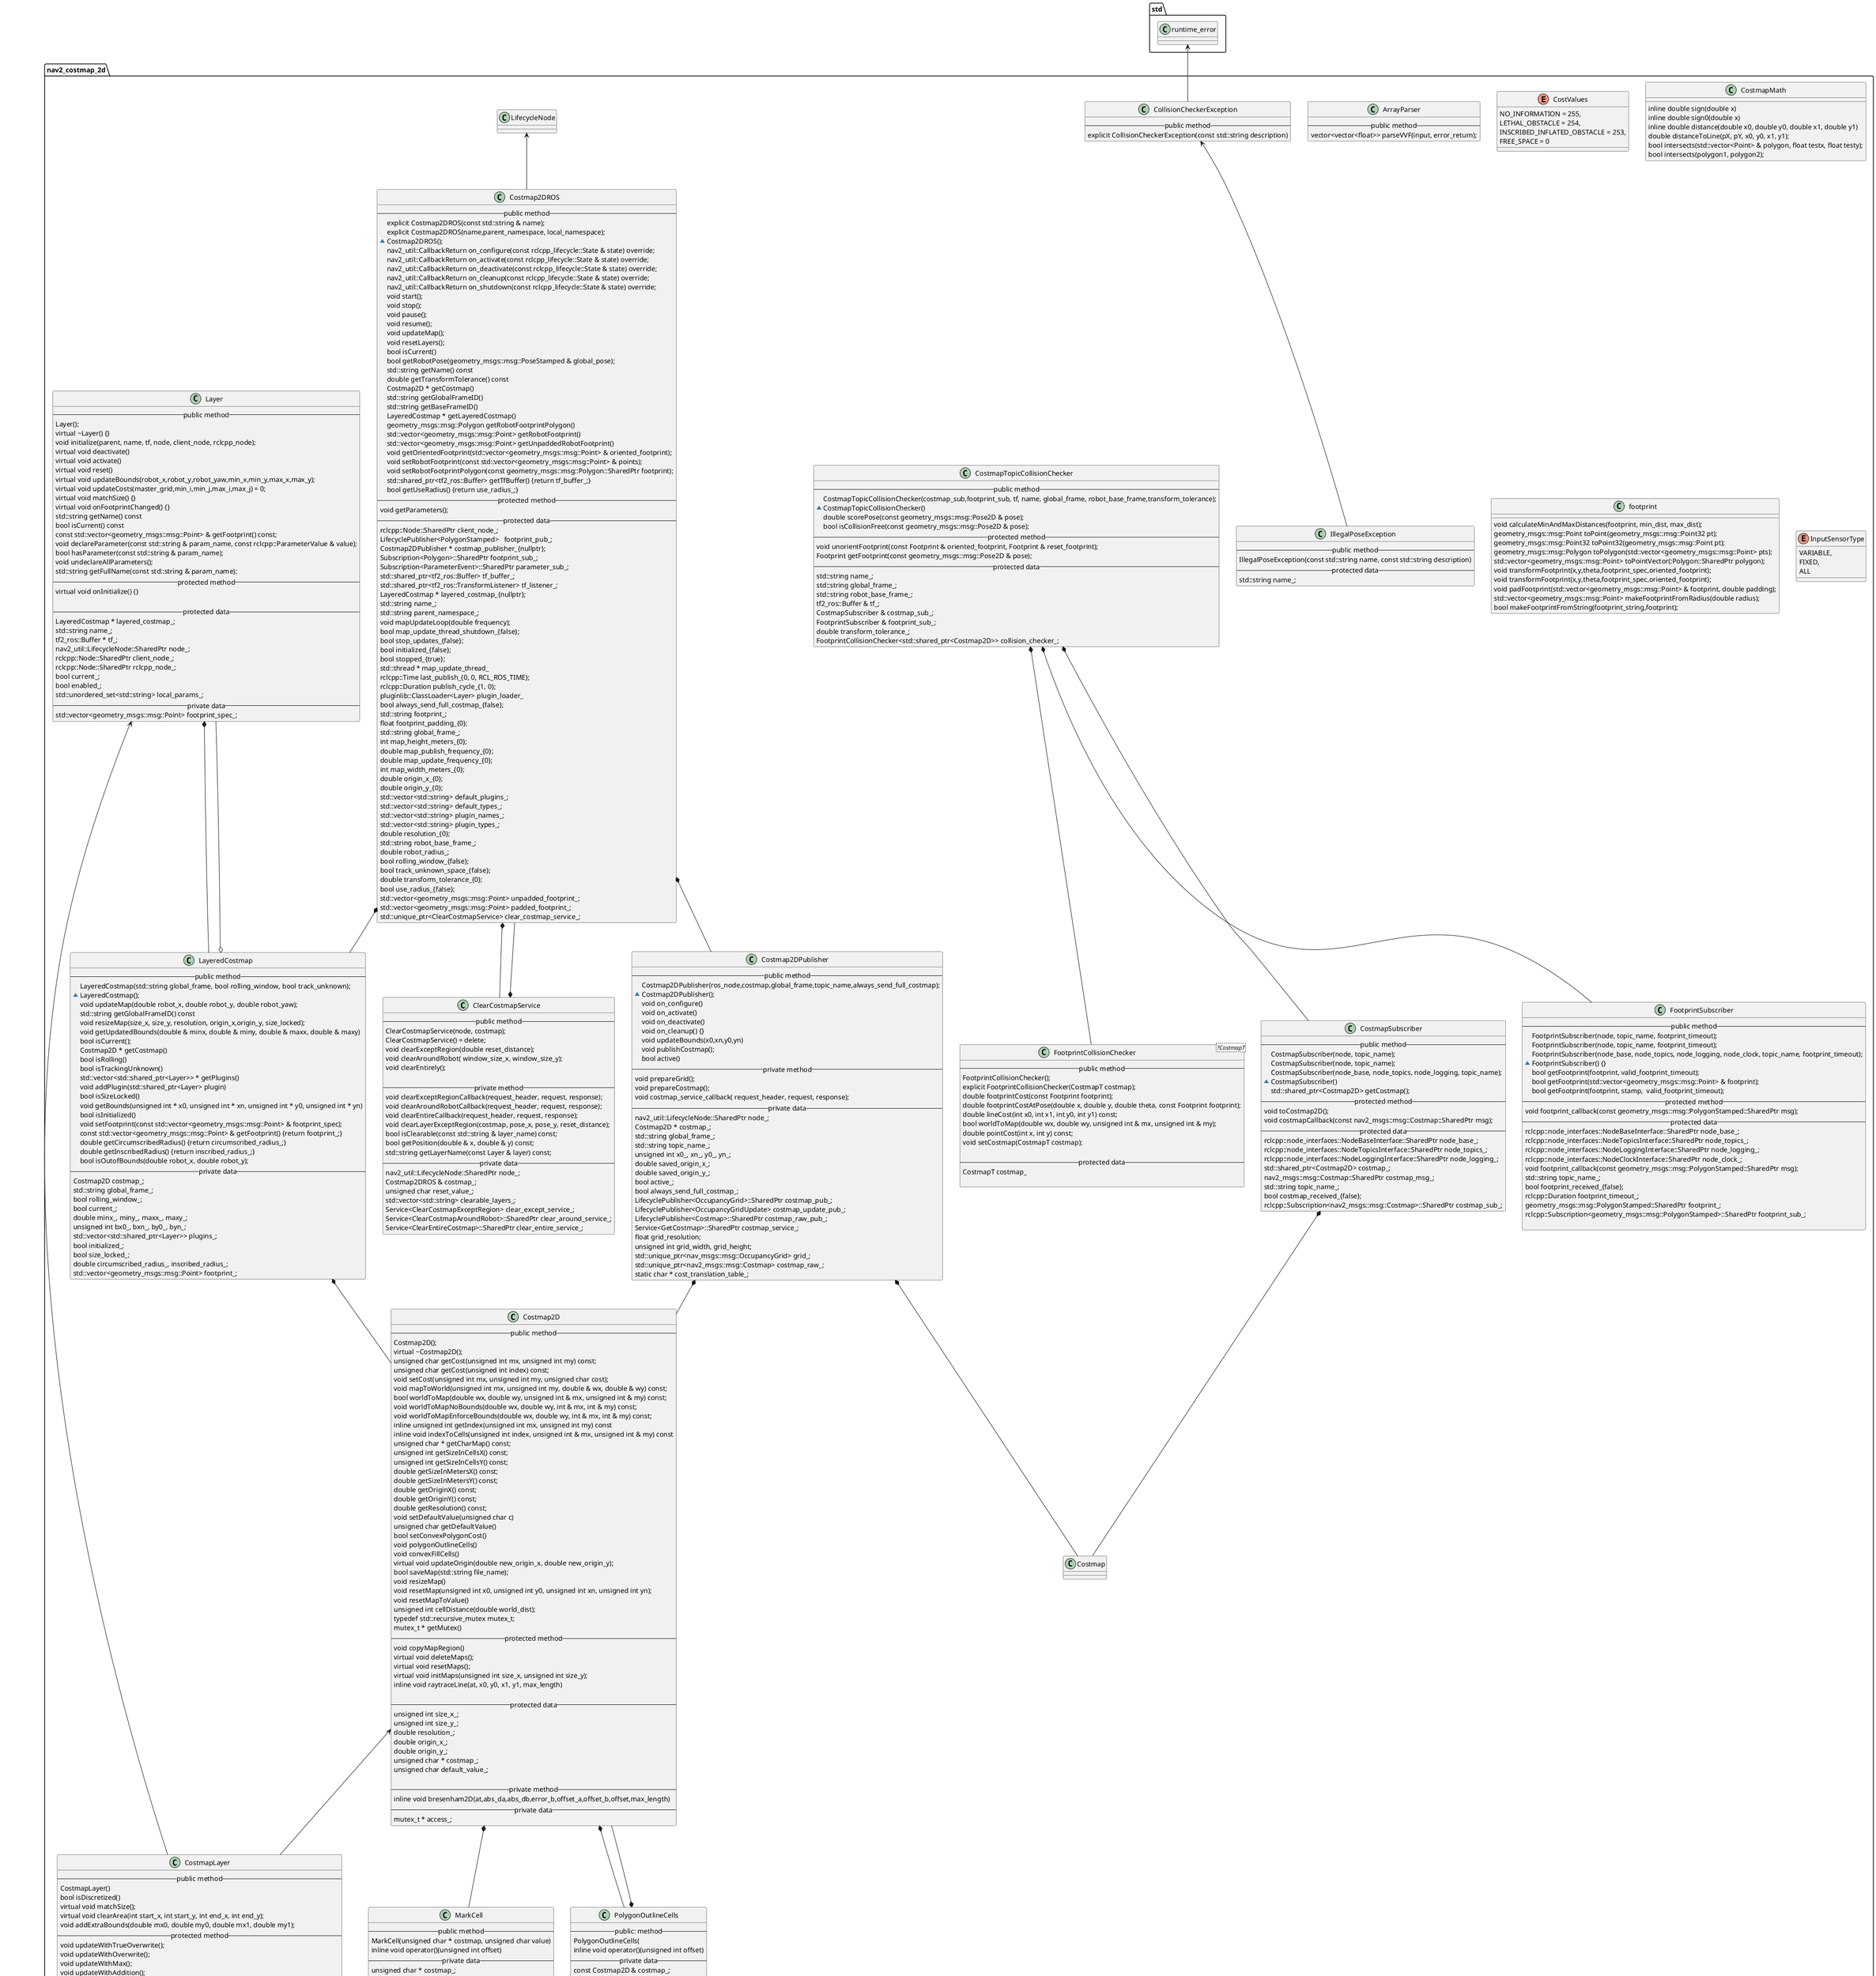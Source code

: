 @startuml
'https://plantuml.com/class-diagram

namespace nav2_costmap_2d{
class ArrayParser{
-- public method --
vector<vector<float>> parseVVF(input, error_return);
}
enum CostValues{
NO_INFORMATION = 255,
LETHAL_OBSTACLE = 254,
INSCRIBED_INFLATED_OBSTACLE = 253,
FREE_SPACE = 0
}
class CollisionCheckerException{
-- public method --
explicit CollisionCheckerException(const std::string description)
}
class IllegalPoseException
{
-- public method --
IllegalPoseException(const std::string name, const std::string description)
-- protected data --
std::string name_;
}
CollisionCheckerException <-- IllegalPoseException
class CostmapMath{
inline double sign(double x)
inline double sign0(double x)
inline double distance(double x0, double y0, double x1, double y1)
double distanceToLine(pX, pY, x0, y0, x1, y1);
bool intersects(std::vector<Point> & polygon, float testx, float testy);
bool intersects(polygon1, polygon2);
}
class footprint{
void calculateMinAndMaxDistances(footprint, min_dist, max_dist);
geometry_msgs::msg::Point toPoint(geometry_msgs::msg::Point32 pt);
geometry_msgs::msg::Point32 toPoint32(geometry_msgs::msg::Point pt);
geometry_msgs::msg::Polygon toPolygon(std::vector<geometry_msgs::msg::Point> pts);
std::vector<geometry_msgs::msg::Point> toPointVector(:Polygon::SharedPtr polygon);
void transformFootprint(x,y,theta,footprint_spec,oriented_footprint);
void transformFootprint(x,y,theta,footprint_spec,oriented_footprint);
void padFootprint(std::vector<geometry_msgs::msg::Point> & footprint, double padding);
std::vector<geometry_msgs::msg::Point> makeFootprintFromRadius(double radius);
bool makeFootprintFromString(footprint_string,footprint);
}
class FootprintSubscriber{
-- public method --
FootprintSubscriber(node, topic_name, footprint_timeout);
FootprintSubscriber(node, topic_name, footprint_timeout);
FootprintSubscriber(node_base, node_topics, node_logging, node_clock, topic_name, footprint_timeout);
~FootprintSubscriber() {}
bool getFootprint(footprint, valid_footprint_timeout);
bool getFootprint(std::vector<geometry_msgs::msg::Point> & footprint);
bool getFootprint(footprint, stamp,  valid_footprint_timeout);
-- protected method --
void footprint_callback(const geometry_msgs::msg::PolygonStamped::SharedPtr msg);
-- protected data --
rclcpp::node_interfaces::NodeBaseInterface::SharedPtr node_base_;
rclcpp::node_interfaces::NodeTopicsInterface::SharedPtr node_topics_;
rclcpp::node_interfaces::NodeLoggingInterface::SharedPtr node_logging_;
rclcpp::node_interfaces::NodeClockInterface::SharedPtr node_clock_;
void footprint_callback(const geometry_msgs::msg::PolygonStamped::SharedPtr msg);
std::string topic_name_;
bool footprint_received_{false};
rclcpp::Duration footprint_timeout_;
geometry_msgs::msg::PolygonStamped::SharedPtr footprint_;
rclcpp::Subscription<geometry_msgs::msg::PolygonStamped>::SharedPtr footprint_sub_;

}

class FootprintCollisionChecker<?CostmapT>{
-- public method --
FootprintCollisionChecker();
explicit FootprintCollisionChecker(CostmapT costmap);
double footprintCost(const Footprint footprint);
double footprintCostAtPose(double x, double y, double theta, const Footprint footprint);
double lineCost(int x0, int x1, int y0, int y1) const;
bool worldToMap(double wx, double wy, unsigned int & mx, unsigned int & my);
double pointCost(int x, int y) const;
void setCostmap(CostmapT costmap);

-- protected data --
CostmapT costmap_

}

class CostmapTopicCollisionChecker{
-- public method --
CostmapTopicCollisionChecker(costmap_sub,footprint_sub, tf, name, global_frame, robot_base_frame,transform_tolerance);
~CostmapTopicCollisionChecker()
double scorePose(const geometry_msgs::msg::Pose2D & pose);
bool isCollisionFree(const geometry_msgs::msg::Pose2D & pose);
-- protected method --
void unorientFootprint(const Footprint & oriented_footprint, Footprint & reset_footprint);
Footprint getFootprint(const geometry_msgs::msg::Pose2D & pose);
-- protected data --
std::string name_;
std::string global_frame_;
std::string robot_base_frame_;
tf2_ros::Buffer & tf_;
CostmapSubscriber & costmap_sub_;
FootprintSubscriber & footprint_sub_;
double transform_tolerance_;
FootprintCollisionChecker<std::shared_ptr<Costmap2D>> collision_checker_;
}
CostmapTopicCollisionChecker *-- CostmapSubscriber
CostmapTopicCollisionChecker *-- FootprintSubscriber
CostmapTopicCollisionChecker *-- FootprintCollisionChecker

class Costmap{

}
class MapLocation{
unsigned int x
unsigned int y
}
class MarkCell{
-- public method --
MarkCell(unsigned char * costmap, unsigned char value)
inline void operator()(unsigned int offset)
-- private data --
unsigned char * costmap_;
unsigned char value_;
}
class PolygonOutlineCells{
-- public: method --
PolygonOutlineCells(
inline void operator()(unsigned int offset)
-- private data --
const Costmap2D & costmap_;
std::vector<MapLocation> & cells_;
}

PolygonOutlineCells *-- Costmap2D
PolygonOutlineCells *-- MapLocation


class Costmap2D{
-- public method --
Costmap2D();
virtual ~Costmap2D();
unsigned char getCost(unsigned int mx, unsigned int my) const;
unsigned char getCost(unsigned int index) const;
void setCost(unsigned int mx, unsigned int my, unsigned char cost);
void mapToWorld(unsigned int mx, unsigned int my, double & wx, double & wy) const;
bool worldToMap(double wx, double wy, unsigned int & mx, unsigned int & my) const;
void worldToMapNoBounds(double wx, double wy, int & mx, int & my) const;
void worldToMapEnforceBounds(double wx, double wy, int & mx, int & my) const;
inline unsigned int getIndex(unsigned int mx, unsigned int my) const
inline void indexToCells(unsigned int index, unsigned int & mx, unsigned int & my) const
unsigned char * getCharMap() const;
unsigned int getSizeInCellsX() const;
unsigned int getSizeInCellsY() const;
double getSizeInMetersX() const;
double getSizeInMetersY() const;
double getOriginX() const;
double getOriginY() const;
double getResolution() const;
void setDefaultValue(unsigned char c)
unsigned char getDefaultValue()
bool setConvexPolygonCost()
void polygonOutlineCells()
void convexFillCells()
virtual void updateOrigin(double new_origin_x, double new_origin_y);
bool saveMap(std::string file_name);
void resizeMap()
void resetMap(unsigned int x0, unsigned int y0, unsigned int xn, unsigned int yn);
void resetMapToValue()
unsigned int cellDistance(double world_dist);
typedef std::recursive_mutex mutex_t;
mutex_t * getMutex()
-- protected method --
void copyMapRegion()
virtual void deleteMaps();
virtual void resetMaps();
virtual void initMaps(unsigned int size_x, unsigned int size_y);
inline void raytraceLine(at, x0, y0, x1, y1, max_length)

-- protected data --
unsigned int size_x_;
unsigned int size_y_;
double resolution_;
double origin_x_;
double origin_y_;
unsigned char * costmap_;
unsigned char default_value_;

-- private method --
inline void bresenham2D(at,abs_da,abs_db,error_b,offset_a,offset_b,offset,max_length)
-- private data --
mutex_t * access_;
}
Costmap2D *-- PolygonOutlineCells
Costmap2D *-- MarkCell
class Costmap2DROS{
-- public method --
explicit Costmap2DROS(const std::string & name);
explicit Costmap2DROS(name,parent_namespace, local_namespace);
~Costmap2DROS();
nav2_util::CallbackReturn on_configure(const rclcpp_lifecycle::State & state) override;
nav2_util::CallbackReturn on_activate(const rclcpp_lifecycle::State & state) override;
nav2_util::CallbackReturn on_deactivate(const rclcpp_lifecycle::State & state) override;
nav2_util::CallbackReturn on_cleanup(const rclcpp_lifecycle::State & state) override;
nav2_util::CallbackReturn on_shutdown(const rclcpp_lifecycle::State & state) override;
void start();
void stop();
void pause();
void resume();
void updateMap();
void resetLayers();
bool isCurrent()
bool getRobotPose(geometry_msgs::msg::PoseStamped & global_pose);
std::string getName() const
double getTransformTolerance() const
Costmap2D * getCostmap()
std::string getGlobalFrameID()
std::string getBaseFrameID()
LayeredCostmap * getLayeredCostmap()
geometry_msgs::msg::Polygon getRobotFootprintPolygon()
std::vector<geometry_msgs::msg::Point> getRobotFootprint()
std::vector<geometry_msgs::msg::Point> getUnpaddedRobotFootprint()
void getOrientedFootprint(std::vector<geometry_msgs::msg::Point> & oriented_footprint);
void setRobotFootprint(const std::vector<geometry_msgs::msg::Point> & points);
void setRobotFootprintPolygon(const geometry_msgs::msg::Polygon::SharedPtr footprint);
std::shared_ptr<tf2_ros::Buffer> getTfBuffer() {return tf_buffer_;}
bool getUseRadius() {return use_radius_;}
-- protected method --
void getParameters();
-- protected data --
rclcpp::Node::SharedPtr client_node_;
LifecyclePublisher<PolygonStamped>   footprint_pub_;
Costmap2DPublisher * costmap_publisher_{nullptr};
Subscription<Polygon>::SharedPtr footprint_sub_;
Subscription<ParameterEvent>::SharedPtr parameter_sub_;
std::shared_ptr<tf2_ros::Buffer> tf_buffer_;
std::shared_ptr<tf2_ros::TransformListener> tf_listener_;
LayeredCostmap * layered_costmap_{nullptr};
std::string name_;
std::string parent_namespace_;
void mapUpdateLoop(double frequency);
bool map_update_thread_shutdown_{false};
bool stop_updates_{false};
bool initialized_{false};
bool stopped_{true};
std::thread * map_update_thread_
rclcpp::Time last_publish_{0, 0, RCL_ROS_TIME};
rclcpp::Duration publish_cycle_{1, 0};
pluginlib::ClassLoader<Layer> plugin_loader_
bool always_send_full_costmap_{false};
std::string footprint_;
float footprint_padding_{0};
std::string global_frame_;
int map_height_meters_{0};
double map_publish_frequency_{0};
double map_update_frequency_{0};
int map_width_meters_{0};
double origin_x_{0};
double origin_y_{0};
std::vector<std::string> default_plugins_;
std::vector<std::string> default_types_;
std::vector<std::string> plugin_names_;
std::vector<std::string> plugin_types_;
double resolution_{0};
std::string robot_base_frame_;
double robot_radius_;
bool rolling_window_{false};
bool track_unknown_space_{false};
double transform_tolerance_{0};
bool use_radius_{false};
std::vector<geometry_msgs::msg::Point> unpadded_footprint_;
std::vector<geometry_msgs::msg::Point> padded_footprint_;
std::unique_ptr<ClearCostmapService> clear_costmap_service_;
}
LifecycleNode <-- Costmap2DROS
Costmap2DROS *-- Costmap2DPublisher
Costmap2DROS *-- LayeredCostmap
Costmap2DROS *-- ClearCostmapService

class LayeredCostmap{
-- public method --
LayeredCostmap(std::string global_frame, bool rolling_window, bool track_unknown);
~LayeredCostmap();
void updateMap(double robot_x, double robot_y, double robot_yaw);
std::string getGlobalFrameID() const
void resizeMap(size_x, size_y, resolution, origin_x,origin_y, size_locked);
void getUpdatedBounds(double & minx, double & miny, double & maxx, double & maxy)
bool isCurrent();
Costmap2D * getCostmap()
bool isRolling()
bool isTrackingUnknown()
std::vector<std::shared_ptr<Layer>> * getPlugins()
void addPlugin(std::shared_ptr<Layer> plugin)
bool isSizeLocked()
void getBounds(unsigned int * x0, unsigned int * xn, unsigned int * y0, unsigned int * yn)
bool isInitialized()
void setFootprint(const std::vector<geometry_msgs::msg::Point> & footprint_spec);
const std::vector<geometry_msgs::msg::Point> & getFootprint() {return footprint_;}
double getCircumscribedRadius() {return circumscribed_radius_;}
double getInscribedRadius() {return inscribed_radius_;}
bool isOutofBounds(double robot_x, double robot_y);
-- private data --
Costmap2D costmap_;
std::string global_frame_;
bool rolling_window_;
bool current_;
double minx_, miny_, maxx_, maxy_;
unsigned int bx0_, bxn_, by0_, byn_;
std::vector<std::shared_ptr<Layer>> plugins_;
bool initialized_;
bool size_locked_;
double circumscribed_radius_, inscribed_radius_;
std::vector<geometry_msgs::msg::Point> footprint_;
}
LayeredCostmap *-- Costmap2D
LayeredCostmap o-- Layer

class Layer{
-- public method --
Layer();
virtual ~Layer() {}
void initialize(parent, name, tf, node, client_node, rclcpp_node);
virtual void deactivate()
virtual void activate()
virtual void reset()
virtual void updateBounds(robot_x,robot_y,robot_yaw,min_x,min_y,max_x,max_y);
virtual void updateCosts(master_grid,min_i,min_j,max_i,max_j) = 0;
virtual void matchSize() {}
virtual void onFootprintChanged() {}
std::string getName() const
bool isCurrent() const
const std::vector<geometry_msgs::msg::Point> & getFootprint() const;
void declareParameter(const std::string & param_name, const rclcpp::ParameterValue & value);
bool hasParameter(const std::string & param_name);
void undeclareAllParameters();
std::string getFullName(const std::string & param_name);
-- protected method --
virtual void onInitialize() {}

-- protected data --
LayeredCostmap * layered_costmap_;
std::string name_;
tf2_ros::Buffer * tf_;
nav2_util::LifecycleNode::SharedPtr node_;
rclcpp::Node::SharedPtr client_node_;
rclcpp::Node::SharedPtr rclcpp_node_;
bool current_;
bool enabled_;
std::unordered_set<std::string> local_params_;
-- private data --
std::vector<geometry_msgs::msg::Point> footprint_spec_;
}
Layer *-- LayeredCostmap

class CostmapLayer{
-- public method --
CostmapLayer()
bool isDiscretized()
virtual void matchSize();
virtual void clearArea(int start_x, int start_y, int end_x, int end_y);
void addExtraBounds(double mx0, double my0, double mx1, double my1);
-- protected method --
void updateWithTrueOverwrite();
void updateWithOverwrite();
void updateWithMax();
void updateWithAddition();
void touch();
void useExtraBounds(double * min_x, double * min_y, double * max_x, double * max_y);
-- protected data --
bool has_extra_bounds_;
-- private data --
double extra_min_x_, extra_max_x_, extra_min_y_, extra_max_y_;
}

Layer <-- CostmapLayer
Costmap2D <-- CostmapLayer

class StaticLayer{
-- public method --
StaticLayer();
virtual ~StaticLayer();
virtual void onInitialize();
virtual void activate();
virtual void deactivate();
virtual void reset();
virtual void updateBounds();
virtual void updateCosts();
virtual void matchSize();
-- private method --
void getParameters();
void processMap(const nav_msgs::msg::OccupancyGrid & new_map);
void incomingMap(const nav_msgs::msg::OccupancyGrid::SharedPtr new_map);
void incomingUpdate(map_msgs::msg::OccupancyGridUpdate::ConstSharedPtr update);
unsigned char interpretValue(unsigned char value);
-- private data --
std::string global_frame_;
std::string map_frame_;
bool has_updated_data_{false};
unsigned int x_{0};
unsigned int y_{0};
unsigned int width_{0};
unsigned int height_{0};
Subscription<:OccupancyGrid> map_sub_;
Subscription<OccupancyGridUpdate> map_update_sub_;
std::string map_topic_;
bool map_subscribe_transient_local_;
bool subscribe_to_updates_;
bool track_unknown_space_;
bool use_maximum_;
unsigned char lethal_threshold_;
unsigned char unknown_cost_value_;
bool trinary_costmap_;
bool map_received_{false};
tf2::Duration transform_tolerance_;
std::atomic<bool> update_in_progress_;
nav_msgs::msg::OccupancyGrid::SharedPtr map_buffer_;
}
CostmapLayer <-- StaticLayer
enum InputSensorType{
VARIABLE,
FIXED,
ALL
}
class RangeSensorLayer{
-- public method --
virtual void onInitialize();
virtual void updateBounds();
virtual void updateCosts();
virtual void reset();
virtual void deactivate();
virtual void activate();
void bufferIncomingRangeMsg()
-- private method --
void updateCostmap();
void processRangeMsg(Range & range_message);
void processFixedRangeMsg(Range & range_message);
void processVariableRangeMsg(Range & range_message);
void resetRange();
inline double gamma(double theta);
inline double delta(double phi);
inline double sensor_model(double r, double phi, double theta);
inline void get_deltas(double angle, double * dx, double * dy);
inline void update_cell(ox, oy, ot, r, nx, ny, clear);
inline double to_prob(unsigned char c)
inline unsigned char to_cost(double p)
float area(int x1, int y1, int x2, int y2, int x3, int y3)
int orient2d(int Ax, int Ay, int Bx, int By, int Cx, int Cy)
-- private data --
std::function<void(Range & range_message)> processRangeMessageFunc_;
std::mutex range_message_mutex_;
std::list<Range> range_msgs_buffer_;
double max_angle_, phi_v_;
double inflate_cone_;
std::string global_frame_;
double clear_threshold_, mark_threshold_;
bool clear_on_max_reading_;
tf2::Duration transform_tolerance_;
double no_readings_timeout_;
rclcpp::Time last_reading_time_;
unsigned int buffered_readings_;
std::vector<Subscription<Range>::SharedPtr> range_subs_;
double min_x_, min_y_, max_x_, max_y_;
}
CostmapLayer <-- RangeSensorLayer

Class CostmapSubscriber{
-- public method --
CostmapSubscriber(node, topic_name);
CostmapSubscriber(node, topic_name);
CostmapSubscriber(node_base, node_topics, node_logging, topic_name);
~CostmapSubscriber()
std::shared_ptr<Costmap2D> getCostmap();
-- protected method --
void toCostmap2D();
void costmapCallback(const nav2_msgs::msg::Costmap::SharedPtr msg);
-- protected data --
rclcpp::node_interfaces::NodeBaseInterface::SharedPtr node_base_;
rclcpp::node_interfaces::NodeTopicsInterface::SharedPtr node_topics_;
rclcpp::node_interfaces::NodeLoggingInterface::SharedPtr node_logging_;
std::shared_ptr<Costmap2D> costmap_;
nav2_msgs::msg::Costmap::SharedPtr costmap_msg_;
std::string topic_name_;
bool costmap_received_{false};
rclcpp::Subscription<nav2_msgs::msg::Costmap>::SharedPtr costmap_sub_;
}
CostmapSubscriber *-- Costmap

class ClearCostmapService{
-- public method --
ClearCostmapService(node, costmap);
ClearCostmapService() = delete;
void clearExceptRegion(double reset_distance);
void clearAroundRobot( window_size_x, window_size_y);
void clearEntirely();

-- private method --
void clearExceptRegionCallback(request_header, request, response);
void clearAroundRobotCallback(request_header, request, response);
void clearEntireCallback(request_header, request, response);
void clearLayerExceptRegion(costmap, pose_x, pose_y, reset_distance);
bool isClearable(const std::string & layer_name) const;
bool getPosition(double & x, double & y) const;
std::string getLayerName(const Layer & layer) const;
-- private data --
nav2_util::LifecycleNode::SharedPtr node_;
Costmap2DROS & costmap_;
unsigned char reset_value_;
std::vector<std::string> clearable_layers_;
Service<ClearCostmapExceptRegion> clear_except_service_;
Service<ClearCostmapAroundRobot>::SharedPtr clear_around_service_;
Service<ClearEntireCostmap>::SharedPtr clear_entire_service_;
}

class Costmap2DPublisher{
-- public method --
Costmap2DPublisher(ros_node,costmap,global_frame,topic_name,always_send_full_costmap);
~Costmap2DPublisher();
void on_configure()
void on_activate()
void on_deactivate()
void on_cleanup() {}
void updateBounds(x0,xn,y0,yn)
void publishCostmap();
bool active()
-- private method --
void prepareGrid();
void prepareCostmap();
void costmap_service_callback( request_header, request, response);
-- private data --
nav2_util::LifecycleNode::SharedPtr node_;
Costmap2D * costmap_;
std::string global_frame_;
std::string topic_name_;
unsigned int x0_, xn_, y0_, yn_;
double saved_origin_x_;
double saved_origin_y_;
bool active_;
bool always_send_full_costmap_;
LifecyclePublisher<OccupancyGrid>::SharedPtr costmap_pub_;
LifecyclePublisher<OccupancyGridUpdate> costmap_update_pub_;
LifecyclePublisher<Costmap>::SharedPtr costmap_raw_pub_;
Service<GetCostmap>::SharedPtr costmap_service_;
float grid_resolution;
unsigned int grid_width, grid_height;
std::unique_ptr<nav_msgs::msg::OccupancyGrid> grid_;
std::unique_ptr<nav2_msgs::msg::Costmap> costmap_raw_;
static char * cost_translation_table_;
}

ClearCostmapService *-- Costmap2DROS
Costmap2DPublisher *-- Costmap2D
Costmap2DPublisher *-- Costmap
}
std.runtime_error <-- nav2_costmap_2d.CollisionCheckerException
@enduml